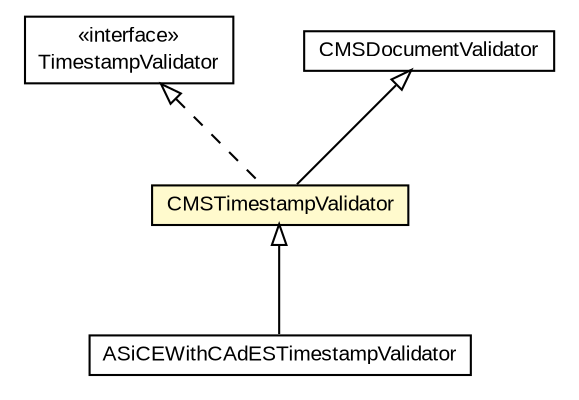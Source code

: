 #!/usr/local/bin/dot
#
# Class diagram 
# Generated by UMLGraph version R5_6-24-gf6e263 (http://www.umlgraph.org/)
#

digraph G {
	edge [fontname="arial",fontsize=10,labelfontname="arial",labelfontsize=10];
	node [fontname="arial",fontsize=10,shape=plaintext];
	nodesep=0.25;
	ranksep=0.5;
	// eu.europa.esig.dss.validation.TimestampValidator
	c195186 [label=<<table title="eu.europa.esig.dss.validation.TimestampValidator" border="0" cellborder="1" cellspacing="0" cellpadding="2" port="p" href="../../validation/TimestampValidator.html">
		<tr><td><table border="0" cellspacing="0" cellpadding="1">
<tr><td align="center" balign="center"> &#171;interface&#187; </td></tr>
<tr><td align="center" balign="center"> TimestampValidator </td></tr>
		</table></td></tr>
		</table>>, URL="../../validation/TimestampValidator.html", fontname="arial", fontcolor="black", fontsize=10.0];
	// eu.europa.esig.dss.cades.validation.CMSTimestampValidator
	c195731 [label=<<table title="eu.europa.esig.dss.cades.validation.CMSTimestampValidator" border="0" cellborder="1" cellspacing="0" cellpadding="2" port="p" bgcolor="lemonChiffon" href="./CMSTimestampValidator.html">
		<tr><td><table border="0" cellspacing="0" cellpadding="1">
<tr><td align="center" balign="center"> CMSTimestampValidator </td></tr>
		</table></td></tr>
		</table>>, URL="./CMSTimestampValidator.html", fontname="arial", fontcolor="black", fontsize=10.0];
	// eu.europa.esig.dss.cades.validation.CMSDocumentValidator
	c195732 [label=<<table title="eu.europa.esig.dss.cades.validation.CMSDocumentValidator" border="0" cellborder="1" cellspacing="0" cellpadding="2" port="p" href="./CMSDocumentValidator.html">
		<tr><td><table border="0" cellspacing="0" cellpadding="1">
<tr><td align="center" balign="center"> CMSDocumentValidator </td></tr>
		</table></td></tr>
		</table>>, URL="./CMSDocumentValidator.html", fontname="arial", fontcolor="black", fontsize=10.0];
	// eu.europa.esig.dss.asic.validation.ASiCEWithCAdESTimestampValidator
	c195821 [label=<<table title="eu.europa.esig.dss.asic.validation.ASiCEWithCAdESTimestampValidator" border="0" cellborder="1" cellspacing="0" cellpadding="2" port="p" href="../../asic/validation/ASiCEWithCAdESTimestampValidator.html">
		<tr><td><table border="0" cellspacing="0" cellpadding="1">
<tr><td align="center" balign="center"> ASiCEWithCAdESTimestampValidator </td></tr>
		</table></td></tr>
		</table>>, URL="../../asic/validation/ASiCEWithCAdESTimestampValidator.html", fontname="arial", fontcolor="black", fontsize=10.0];
	//eu.europa.esig.dss.cades.validation.CMSTimestampValidator extends eu.europa.esig.dss.cades.validation.CMSDocumentValidator
	c195732:p -> c195731:p [dir=back,arrowtail=empty];
	//eu.europa.esig.dss.cades.validation.CMSTimestampValidator implements eu.europa.esig.dss.validation.TimestampValidator
	c195186:p -> c195731:p [dir=back,arrowtail=empty,style=dashed];
	//eu.europa.esig.dss.asic.validation.ASiCEWithCAdESTimestampValidator extends eu.europa.esig.dss.cades.validation.CMSTimestampValidator
	c195731:p -> c195821:p [dir=back,arrowtail=empty];
}

